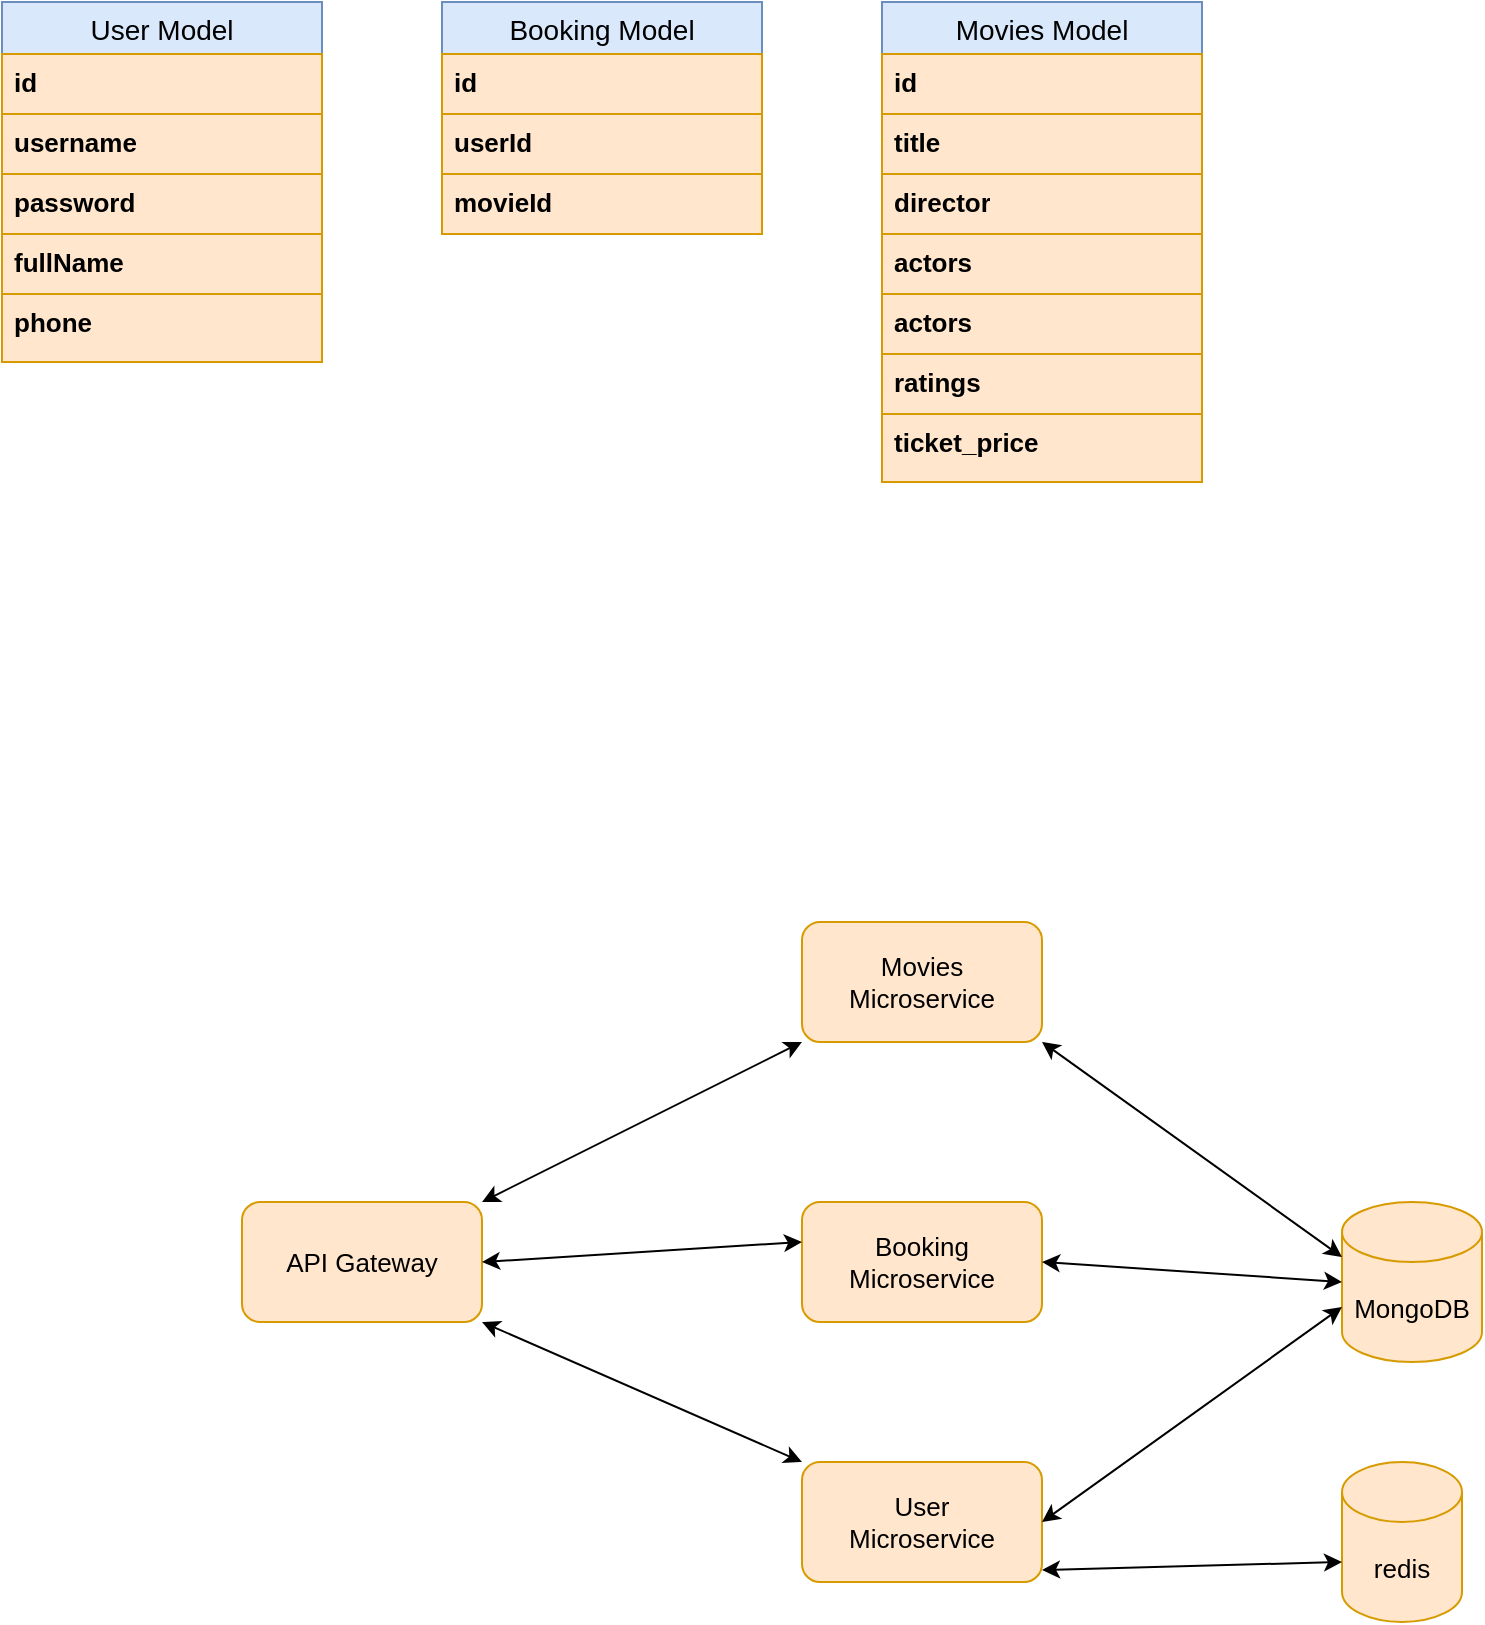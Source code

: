 <mxfile version="21.1.8" type="device">
  <diagram id="R2lEEEUBdFMjLlhIrx00" name="Page-1">
    <mxGraphModel dx="1434" dy="699" grid="1" gridSize="10" guides="1" tooltips="1" connect="1" arrows="1" fold="1" page="1" pageScale="1" pageWidth="850" pageHeight="1100" math="0" shadow="0" extFonts="Permanent Marker^https://fonts.googleapis.com/css?family=Permanent+Marker">
      <root>
        <mxCell id="0" />
        <mxCell id="1" parent="0" />
        <mxCell id="TnQWdsNaXbI5_NikPsE0-20" value="" style="shape=tableRow;horizontal=0;startSize=0;swimlaneHead=0;swimlaneBody=0;fillColor=none;collapsible=0;dropTarget=0;points=[[0,0.5],[1,0.5]];portConstraint=eastwest;top=0;left=0;right=0;bottom=0;" vertex="1" parent="1">
          <mxGeometry x="340" y="440" width="180" height="30" as="geometry" />
        </mxCell>
        <mxCell id="TnQWdsNaXbI5_NikPsE0-21" value="" style="shape=partialRectangle;connectable=0;fillColor=none;top=0;left=0;bottom=0;right=0;editable=1;overflow=hidden;whiteSpace=wrap;html=1;" vertex="1" parent="TnQWdsNaXbI5_NikPsE0-20">
          <mxGeometry width="30" height="30" as="geometry">
            <mxRectangle width="30" height="30" as="alternateBounds" />
          </mxGeometry>
        </mxCell>
        <mxCell id="TnQWdsNaXbI5_NikPsE0-25" value="User Model" style="swimlane;fontStyle=0;childLayout=stackLayout;horizontal=1;startSize=26;horizontalStack=0;resizeParent=1;resizeParentMax=0;resizeLast=0;collapsible=1;marginBottom=0;align=center;fontSize=14;fillColor=#dae8fc;strokeColor=#6c8ebf;" vertex="1" parent="1">
          <mxGeometry x="40" y="120" width="160" height="180" as="geometry" />
        </mxCell>
        <mxCell id="TnQWdsNaXbI5_NikPsE0-26" value="id" style="text;strokeColor=#d79b00;fillColor=#ffe6cc;spacingLeft=4;spacingRight=4;overflow=hidden;rotatable=0;points=[[0,0.5],[1,0.5]];portConstraint=eastwest;fontSize=13;whiteSpace=wrap;html=1;fontStyle=1" vertex="1" parent="TnQWdsNaXbI5_NikPsE0-25">
          <mxGeometry y="26" width="160" height="30" as="geometry" />
        </mxCell>
        <mxCell id="TnQWdsNaXbI5_NikPsE0-27" value="username" style="text;strokeColor=#d79b00;fillColor=#ffe6cc;spacingLeft=4;spacingRight=4;overflow=hidden;rotatable=0;points=[[0,0.5],[1,0.5]];portConstraint=eastwest;fontSize=13;whiteSpace=wrap;html=1;fontStyle=1;" vertex="1" parent="TnQWdsNaXbI5_NikPsE0-25">
          <mxGeometry y="56" width="160" height="30" as="geometry" />
        </mxCell>
        <mxCell id="TnQWdsNaXbI5_NikPsE0-30" value="password" style="text;strokeColor=#d79b00;fillColor=#ffe6cc;spacingLeft=4;spacingRight=4;overflow=hidden;rotatable=0;points=[[0,0.5],[1,0.5]];portConstraint=eastwest;fontSize=13;whiteSpace=wrap;html=1;fontStyle=1;" vertex="1" parent="TnQWdsNaXbI5_NikPsE0-25">
          <mxGeometry y="86" width="160" height="30" as="geometry" />
        </mxCell>
        <mxCell id="TnQWdsNaXbI5_NikPsE0-29" value="fullName" style="text;strokeColor=#d79b00;fillColor=#ffe6cc;spacingLeft=4;spacingRight=4;overflow=hidden;rotatable=0;points=[[0,0.5],[1,0.5]];portConstraint=eastwest;fontSize=13;whiteSpace=wrap;html=1;fontStyle=1;" vertex="1" parent="TnQWdsNaXbI5_NikPsE0-25">
          <mxGeometry y="116" width="160" height="30" as="geometry" />
        </mxCell>
        <mxCell id="TnQWdsNaXbI5_NikPsE0-28" value="phone" style="text;strokeColor=#d79b00;fillColor=#ffe6cc;spacingLeft=4;spacingRight=4;overflow=hidden;rotatable=0;points=[[0,0.5],[1,0.5]];portConstraint=eastwest;fontSize=13;whiteSpace=wrap;html=1;fontStyle=1;" vertex="1" parent="TnQWdsNaXbI5_NikPsE0-25">
          <mxGeometry y="146" width="160" height="34" as="geometry" />
        </mxCell>
        <mxCell id="TnQWdsNaXbI5_NikPsE0-31" value="Booking Model" style="swimlane;fontStyle=0;childLayout=stackLayout;horizontal=1;startSize=26;horizontalStack=0;resizeParent=1;resizeParentMax=0;resizeLast=0;collapsible=1;marginBottom=0;align=center;fontSize=14;fillColor=#dae8fc;strokeColor=#6c8ebf;" vertex="1" parent="1">
          <mxGeometry x="260" y="120" width="160" height="116" as="geometry" />
        </mxCell>
        <mxCell id="TnQWdsNaXbI5_NikPsE0-32" value="id" style="text;strokeColor=#d79b00;fillColor=#ffe6cc;spacingLeft=4;spacingRight=4;overflow=hidden;rotatable=0;points=[[0,0.5],[1,0.5]];portConstraint=eastwest;fontSize=13;whiteSpace=wrap;html=1;fontStyle=1;" vertex="1" parent="TnQWdsNaXbI5_NikPsE0-31">
          <mxGeometry y="26" width="160" height="30" as="geometry" />
        </mxCell>
        <mxCell id="TnQWdsNaXbI5_NikPsE0-33" value="userId" style="text;strokeColor=#d79b00;fillColor=#ffe6cc;spacingLeft=4;spacingRight=4;overflow=hidden;rotatable=0;points=[[0,0.5],[1,0.5]];portConstraint=eastwest;fontSize=13;whiteSpace=wrap;html=1;fontStyle=1;" vertex="1" parent="TnQWdsNaXbI5_NikPsE0-31">
          <mxGeometry y="56" width="160" height="30" as="geometry" />
        </mxCell>
        <mxCell id="TnQWdsNaXbI5_NikPsE0-34" value="movieId" style="text;strokeColor=#d79b00;fillColor=#ffe6cc;spacingLeft=4;spacingRight=4;overflow=hidden;rotatable=0;points=[[0,0.5],[1,0.5]];portConstraint=eastwest;fontSize=13;whiteSpace=wrap;html=1;fontStyle=1;" vertex="1" parent="TnQWdsNaXbI5_NikPsE0-31">
          <mxGeometry y="86" width="160" height="30" as="geometry" />
        </mxCell>
        <mxCell id="TnQWdsNaXbI5_NikPsE0-37" value="Movies Model" style="swimlane;fontStyle=0;childLayout=stackLayout;horizontal=1;startSize=26;horizontalStack=0;resizeParent=1;resizeParentMax=0;resizeLast=0;collapsible=1;marginBottom=0;align=center;fontSize=14;fillColor=#dae8fc;strokeColor=#6c8ebf;" vertex="1" parent="1">
          <mxGeometry x="480" y="120" width="160" height="240" as="geometry" />
        </mxCell>
        <mxCell id="TnQWdsNaXbI5_NikPsE0-38" value="id" style="text;strokeColor=#d79b00;fillColor=#ffe6cc;spacingLeft=4;spacingRight=4;overflow=hidden;rotatable=0;points=[[0,0.5],[1,0.5]];portConstraint=eastwest;fontSize=13;whiteSpace=wrap;html=1;fontStyle=1;" vertex="1" parent="TnQWdsNaXbI5_NikPsE0-37">
          <mxGeometry y="26" width="160" height="30" as="geometry" />
        </mxCell>
        <mxCell id="TnQWdsNaXbI5_NikPsE0-39" value="title" style="text;strokeColor=#d79b00;fillColor=#ffe6cc;spacingLeft=4;spacingRight=4;overflow=hidden;rotatable=0;points=[[0,0.5],[1,0.5]];portConstraint=eastwest;fontSize=13;whiteSpace=wrap;html=1;fontStyle=1;" vertex="1" parent="TnQWdsNaXbI5_NikPsE0-37">
          <mxGeometry y="56" width="160" height="30" as="geometry" />
        </mxCell>
        <mxCell id="TnQWdsNaXbI5_NikPsE0-40" value="director" style="text;strokeColor=#d79b00;fillColor=#ffe6cc;spacingLeft=4;spacingRight=4;overflow=hidden;rotatable=0;points=[[0,0.5],[1,0.5]];portConstraint=eastwest;fontSize=13;whiteSpace=wrap;html=1;fontStyle=1;" vertex="1" parent="TnQWdsNaXbI5_NikPsE0-37">
          <mxGeometry y="86" width="160" height="30" as="geometry" />
        </mxCell>
        <mxCell id="TnQWdsNaXbI5_NikPsE0-41" value="actors" style="text;strokeColor=#d79b00;fillColor=#ffe6cc;spacingLeft=4;spacingRight=4;overflow=hidden;rotatable=0;points=[[0,0.5],[1,0.5]];portConstraint=eastwest;fontSize=13;whiteSpace=wrap;html=1;fontStyle=1;" vertex="1" parent="TnQWdsNaXbI5_NikPsE0-37">
          <mxGeometry y="116" width="160" height="30" as="geometry" />
        </mxCell>
        <mxCell id="TnQWdsNaXbI5_NikPsE0-44" value="actors" style="text;strokeColor=#d79b00;fillColor=#ffe6cc;spacingLeft=4;spacingRight=4;overflow=hidden;rotatable=0;points=[[0,0.5],[1,0.5]];portConstraint=eastwest;fontSize=13;whiteSpace=wrap;html=1;fontStyle=1;" vertex="1" parent="TnQWdsNaXbI5_NikPsE0-37">
          <mxGeometry y="146" width="160" height="30" as="geometry" />
        </mxCell>
        <mxCell id="TnQWdsNaXbI5_NikPsE0-43" value="ratings" style="text;strokeColor=#d79b00;fillColor=#ffe6cc;spacingLeft=4;spacingRight=4;overflow=hidden;rotatable=0;points=[[0,0.5],[1,0.5]];portConstraint=eastwest;fontSize=13;whiteSpace=wrap;html=1;fontStyle=1;" vertex="1" parent="TnQWdsNaXbI5_NikPsE0-37">
          <mxGeometry y="176" width="160" height="30" as="geometry" />
        </mxCell>
        <mxCell id="TnQWdsNaXbI5_NikPsE0-42" value="ticket_price" style="text;strokeColor=#d79b00;fillColor=#ffe6cc;spacingLeft=4;spacingRight=4;overflow=hidden;rotatable=0;points=[[0,0.5],[1,0.5]];portConstraint=eastwest;fontSize=13;whiteSpace=wrap;html=1;fontStyle=1;" vertex="1" parent="TnQWdsNaXbI5_NikPsE0-37">
          <mxGeometry y="206" width="160" height="34" as="geometry" />
        </mxCell>
        <mxCell id="TnQWdsNaXbI5_NikPsE0-47" value="API Gateway" style="rounded=1;whiteSpace=wrap;html=1;strokeColor=#d79b00;fontFamily=Helvetica;fontSize=13;fontColor=default;fillColor=#ffe6cc;gradientColor=none;" vertex="1" parent="1">
          <mxGeometry x="160" y="720" width="120" height="60" as="geometry" />
        </mxCell>
        <mxCell id="TnQWdsNaXbI5_NikPsE0-48" value="User &lt;br&gt;Microservice" style="rounded=1;whiteSpace=wrap;html=1;strokeColor=#d79b00;fontFamily=Helvetica;fontSize=13;fontColor=default;fillColor=#ffe6cc;gradientColor=none;" vertex="1" parent="1">
          <mxGeometry x="440" y="850" width="120" height="60" as="geometry" />
        </mxCell>
        <mxCell id="TnQWdsNaXbI5_NikPsE0-49" value="Booking Microservice" style="rounded=1;whiteSpace=wrap;html=1;strokeColor=#d79b00;fontFamily=Helvetica;fontSize=13;fontColor=default;fillColor=#ffe6cc;gradientColor=none;" vertex="1" parent="1">
          <mxGeometry x="440" y="720" width="120" height="60" as="geometry" />
        </mxCell>
        <mxCell id="TnQWdsNaXbI5_NikPsE0-50" value="Movies&lt;br&gt;Microservice" style="rounded=1;whiteSpace=wrap;html=1;strokeColor=#d79b00;fontFamily=Helvetica;fontSize=13;fontColor=default;fillColor=#ffe6cc;gradientColor=none;" vertex="1" parent="1">
          <mxGeometry x="440" y="580" width="120" height="60" as="geometry" />
        </mxCell>
        <mxCell id="TnQWdsNaXbI5_NikPsE0-51" value="" style="endArrow=classic;startArrow=classic;html=1;rounded=0;fontFamily=Helvetica;fontSize=13;fontColor=default;exitX=1;exitY=0;exitDx=0;exitDy=0;entryX=0;entryY=1;entryDx=0;entryDy=0;" edge="1" parent="1" source="TnQWdsNaXbI5_NikPsE0-47" target="TnQWdsNaXbI5_NikPsE0-50">
          <mxGeometry width="50" height="50" relative="1" as="geometry">
            <mxPoint x="400" y="660" as="sourcePoint" />
            <mxPoint x="450" y="610" as="targetPoint" />
          </mxGeometry>
        </mxCell>
        <mxCell id="TnQWdsNaXbI5_NikPsE0-52" value="" style="endArrow=classic;startArrow=classic;html=1;rounded=0;fontFamily=Helvetica;fontSize=13;fontColor=default;exitX=1;exitY=1;exitDx=0;exitDy=0;entryX=0;entryY=0;entryDx=0;entryDy=0;" edge="1" parent="1" source="TnQWdsNaXbI5_NikPsE0-47" target="TnQWdsNaXbI5_NikPsE0-48">
          <mxGeometry width="50" height="50" relative="1" as="geometry">
            <mxPoint x="390" y="930" as="sourcePoint" />
            <mxPoint x="440" y="880" as="targetPoint" />
          </mxGeometry>
        </mxCell>
        <mxCell id="TnQWdsNaXbI5_NikPsE0-53" value="" style="endArrow=classic;startArrow=classic;html=1;rounded=0;fontFamily=Helvetica;fontSize=13;fontColor=default;exitX=1;exitY=0.5;exitDx=0;exitDy=0;" edge="1" parent="1" source="TnQWdsNaXbI5_NikPsE0-47">
          <mxGeometry width="50" height="50" relative="1" as="geometry">
            <mxPoint x="340" y="900" as="sourcePoint" />
            <mxPoint x="440" y="740" as="targetPoint" />
          </mxGeometry>
        </mxCell>
        <mxCell id="TnQWdsNaXbI5_NikPsE0-54" value="MongoDB" style="shape=cylinder3;whiteSpace=wrap;html=1;boundedLbl=1;backgroundOutline=1;size=15;strokeColor=#d79b00;fontFamily=Helvetica;fontSize=13;fontColor=default;fillColor=#ffe6cc;gradientColor=none;" vertex="1" parent="1">
          <mxGeometry x="710" y="720" width="70" height="80" as="geometry" />
        </mxCell>
        <mxCell id="TnQWdsNaXbI5_NikPsE0-55" value="" style="endArrow=classic;startArrow=classic;html=1;rounded=0;fontFamily=Helvetica;fontSize=13;fontColor=default;entryX=0;entryY=0;entryDx=0;entryDy=27.5;entryPerimeter=0;exitX=1;exitY=1;exitDx=0;exitDy=0;" edge="1" parent="1" source="TnQWdsNaXbI5_NikPsE0-50" target="TnQWdsNaXbI5_NikPsE0-54">
          <mxGeometry width="50" height="50" relative="1" as="geometry">
            <mxPoint x="400" y="660" as="sourcePoint" />
            <mxPoint x="450" y="610" as="targetPoint" />
          </mxGeometry>
        </mxCell>
        <mxCell id="TnQWdsNaXbI5_NikPsE0-56" value="" style="endArrow=classic;startArrow=classic;html=1;rounded=0;fontFamily=Helvetica;fontSize=13;fontColor=default;entryX=0;entryY=0.5;entryDx=0;entryDy=0;entryPerimeter=0;exitX=1;exitY=1;exitDx=0;exitDy=0;" edge="1" parent="1" target="TnQWdsNaXbI5_NikPsE0-54">
          <mxGeometry width="50" height="50" relative="1" as="geometry">
            <mxPoint x="560" y="750" as="sourcePoint" />
            <mxPoint x="710" y="858" as="targetPoint" />
          </mxGeometry>
        </mxCell>
        <mxCell id="TnQWdsNaXbI5_NikPsE0-57" value="" style="endArrow=classic;startArrow=classic;html=1;rounded=0;fontFamily=Helvetica;fontSize=13;fontColor=default;entryX=0;entryY=0;entryDx=0;entryDy=52.5;entryPerimeter=0;exitX=1;exitY=1;exitDx=0;exitDy=0;" edge="1" parent="1" target="TnQWdsNaXbI5_NikPsE0-54">
          <mxGeometry width="50" height="50" relative="1" as="geometry">
            <mxPoint x="560" y="880" as="sourcePoint" />
            <mxPoint x="710" y="988" as="targetPoint" />
          </mxGeometry>
        </mxCell>
        <mxCell id="TnQWdsNaXbI5_NikPsE0-58" value="redis" style="shape=cylinder3;whiteSpace=wrap;html=1;boundedLbl=1;backgroundOutline=1;size=15;strokeColor=#d79b00;fontFamily=Helvetica;fontSize=13;fontColor=default;fillColor=#ffe6cc;gradientColor=none;" vertex="1" parent="1">
          <mxGeometry x="710" y="850" width="60" height="80" as="geometry" />
        </mxCell>
        <mxCell id="TnQWdsNaXbI5_NikPsE0-59" value="" style="endArrow=classic;startArrow=classic;html=1;rounded=0;fontFamily=Helvetica;fontSize=13;fontColor=default;exitX=1;exitY=0.9;exitDx=0;exitDy=0;exitPerimeter=0;" edge="1" parent="1" source="TnQWdsNaXbI5_NikPsE0-48">
          <mxGeometry width="50" height="50" relative="1" as="geometry">
            <mxPoint x="660" y="950" as="sourcePoint" />
            <mxPoint x="710" y="900" as="targetPoint" />
          </mxGeometry>
        </mxCell>
      </root>
    </mxGraphModel>
  </diagram>
</mxfile>
